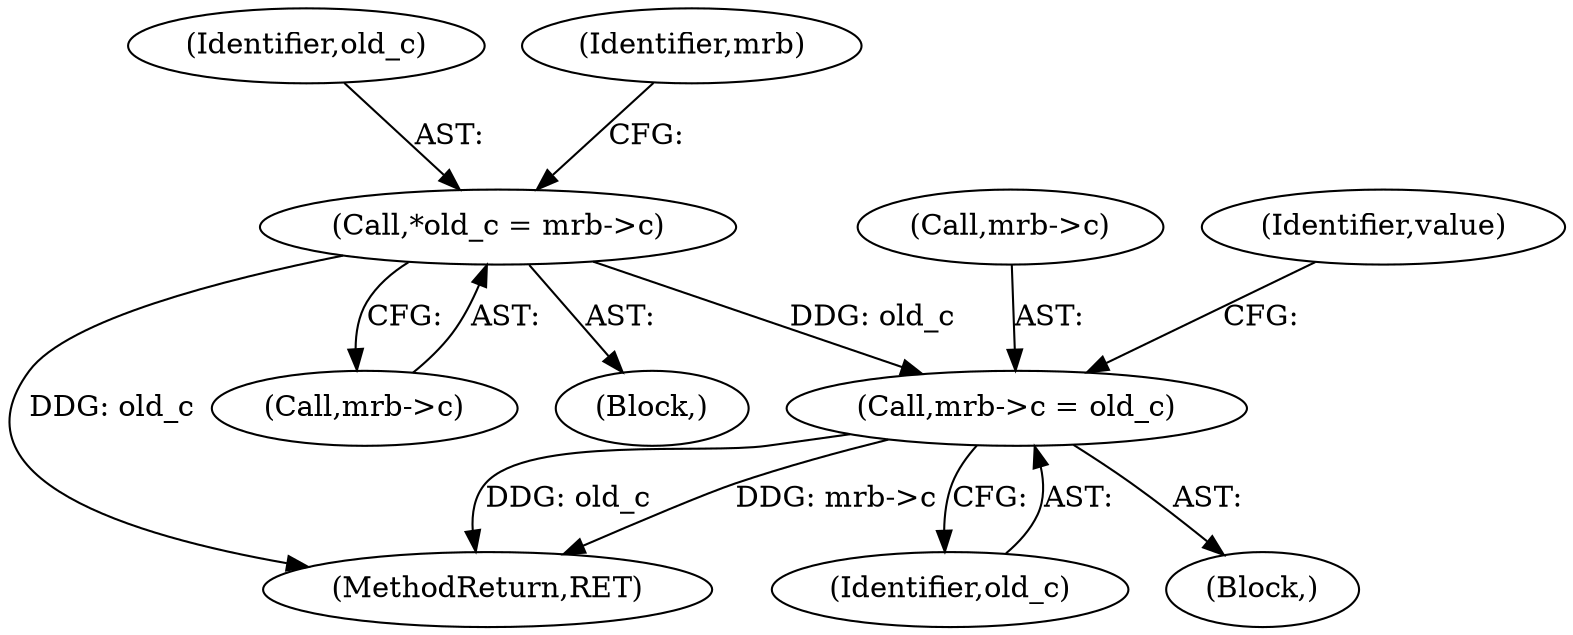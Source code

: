 digraph "0_mruby_778500563a9f7ceba996937dc886bd8cde29b42b@pointer" {
"1000290" [label="(Call,mrb->c = old_c)"];
"1000116" [label="(Call,*old_c = mrb->c)"];
"1000108" [label="(Block,)"];
"1000116" [label="(Call,*old_c = mrb->c)"];
"1000301" [label="(MethodReturn,RET)"];
"1000117" [label="(Identifier,old_c)"];
"1000294" [label="(Identifier,old_c)"];
"1000124" [label="(Identifier,mrb)"];
"1000118" [label="(Call,mrb->c)"];
"1000267" [label="(Block,)"];
"1000291" [label="(Call,mrb->c)"];
"1000300" [label="(Identifier,value)"];
"1000290" [label="(Call,mrb->c = old_c)"];
"1000290" -> "1000267"  [label="AST: "];
"1000290" -> "1000294"  [label="CFG: "];
"1000291" -> "1000290"  [label="AST: "];
"1000294" -> "1000290"  [label="AST: "];
"1000300" -> "1000290"  [label="CFG: "];
"1000290" -> "1000301"  [label="DDG: mrb->c"];
"1000290" -> "1000301"  [label="DDG: old_c"];
"1000116" -> "1000290"  [label="DDG: old_c"];
"1000116" -> "1000108"  [label="AST: "];
"1000116" -> "1000118"  [label="CFG: "];
"1000117" -> "1000116"  [label="AST: "];
"1000118" -> "1000116"  [label="AST: "];
"1000124" -> "1000116"  [label="CFG: "];
"1000116" -> "1000301"  [label="DDG: old_c"];
}

